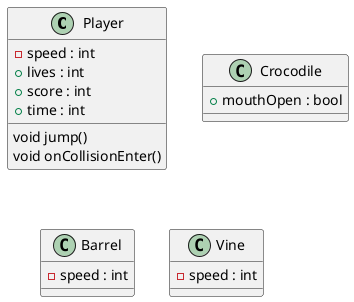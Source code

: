 @startuml
class Player {
 - speed : int
 + lives : int
 + score : int
 + time : int
 void jump()
 void onCollisionEnter()
}

class Crocodile {
 + mouthOpen : bool
}

class Barrel {
 - speed : int
}

class Vine {
 - speed : int
}
@enduml
